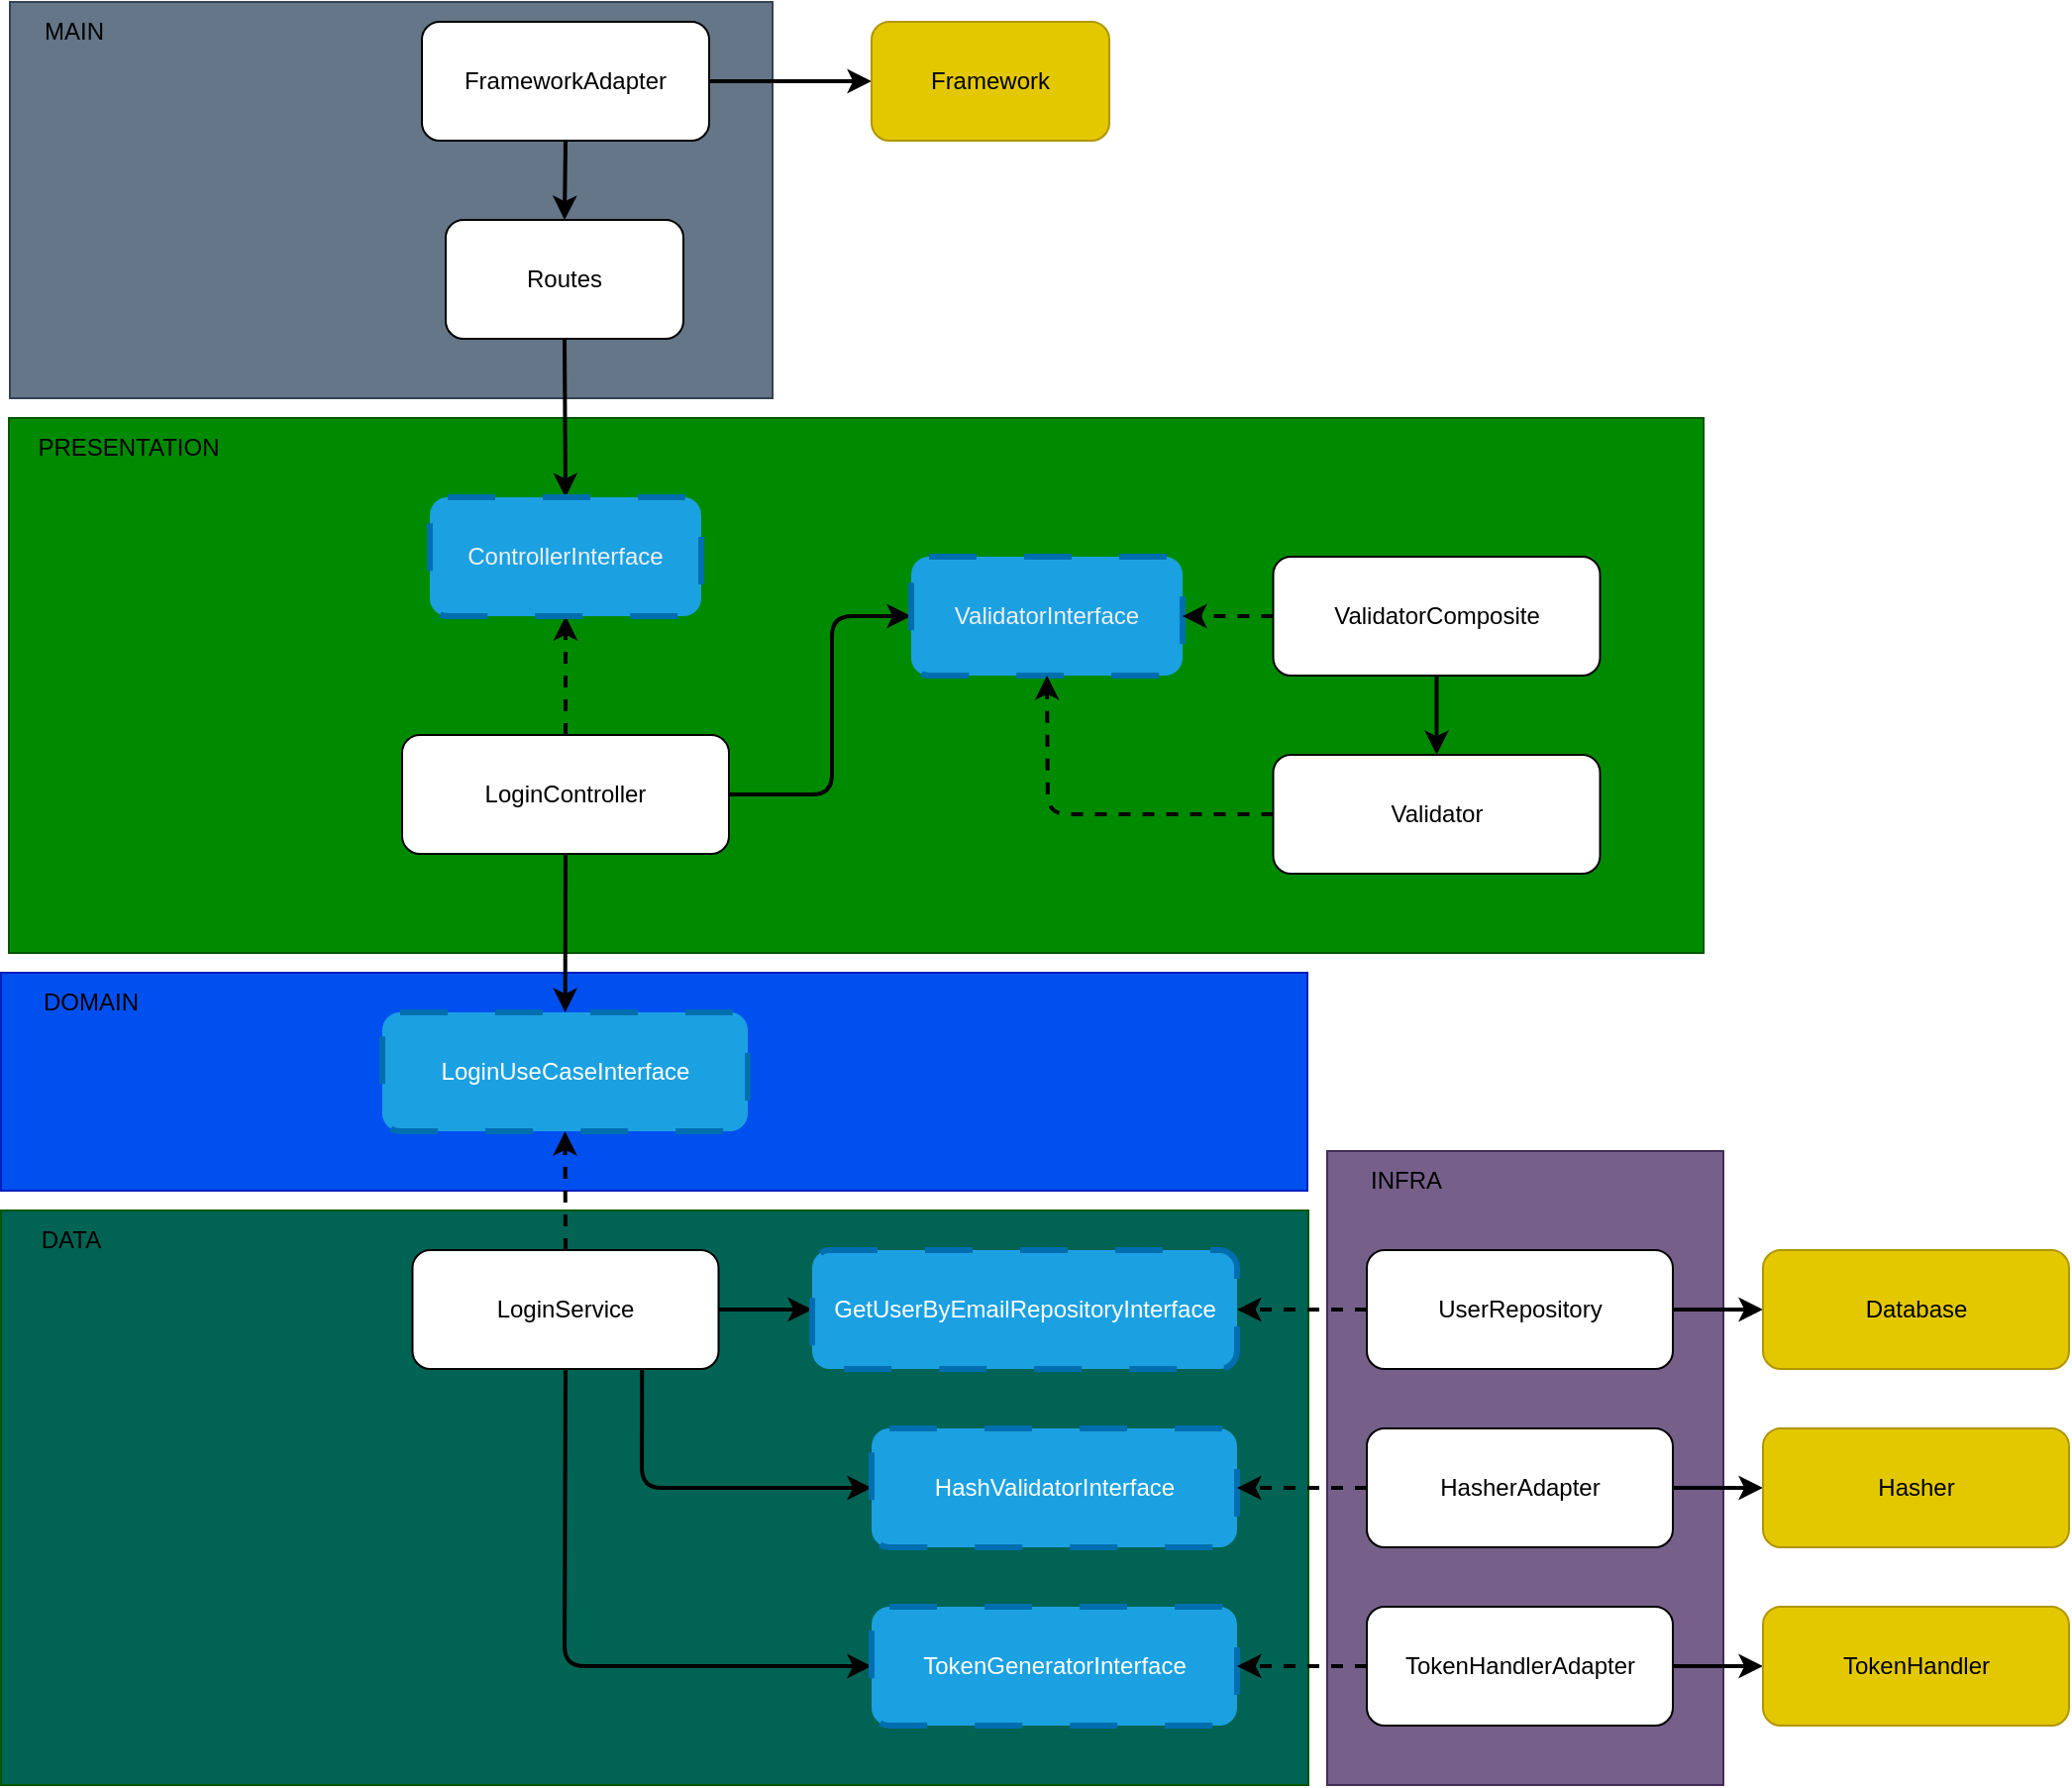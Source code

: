 <mxfile>
    <diagram id="zK1dI7uxoi_cO0yVkpNh" name="Page-1">
        <mxGraphModel dx="1074" dy="681" grid="1" gridSize="10" guides="1" tooltips="1" connect="1" arrows="1" fold="1" page="1" pageScale="1" pageWidth="850" pageHeight="1100" math="0" shadow="0">
            <root>
                <mxCell id="0"/>
                <mxCell id="1" parent="0"/>
                <mxCell id="94" value="" style="rounded=0;whiteSpace=wrap;html=1;fillColor=#006353;fontColor=#ffffff;strokeColor=#005700;" parent="1" vertex="1">
                    <mxGeometry x="140.5" y="640" width="660" height="290" as="geometry"/>
                </mxCell>
                <mxCell id="28" value="" style="rounded=0;whiteSpace=wrap;html=1;fillColor=#76608a;fontColor=#ffffff;strokeColor=#432D57;" parent="1" vertex="1">
                    <mxGeometry x="810" y="610" width="200" height="320" as="geometry"/>
                </mxCell>
                <mxCell id="25" value="" style="rounded=0;whiteSpace=wrap;html=1;fillColor=#0050ef;fontColor=#ffffff;strokeColor=#001DBC;" parent="1" vertex="1">
                    <mxGeometry x="140.5" y="520" width="659.5" height="110" as="geometry"/>
                </mxCell>
                <mxCell id="23" value="" style="rounded=0;whiteSpace=wrap;html=1;fillColor=#008a00;fontColor=#ffffff;strokeColor=#005700;" parent="1" vertex="1">
                    <mxGeometry x="144.5" y="240" width="855.5" height="270" as="geometry"/>
                </mxCell>
                <mxCell id="21" value="" style="rounded=0;whiteSpace=wrap;html=1;fillColor=#647687;fontColor=#ffffff;strokeColor=#314354;" parent="1" vertex="1">
                    <mxGeometry x="145" y="30" width="385" height="200" as="geometry"/>
                </mxCell>
                <mxCell id="13" style="edgeStyle=none;html=1;exitX=0.5;exitY=1;exitDx=0;exitDy=0;entryX=0.5;entryY=0;entryDx=0;entryDy=0;strokeWidth=2;" parent="1" source="9" target="10" edge="1">
                    <mxGeometry relative="1" as="geometry"/>
                </mxCell>
                <mxCell id="64" style="edgeStyle=none;html=1;exitX=1;exitY=0.5;exitDx=0;exitDy=0;entryX=0;entryY=0.5;entryDx=0;entryDy=0;strokeWidth=2;" parent="1" source="9" target="62" edge="1">
                    <mxGeometry relative="1" as="geometry"/>
                </mxCell>
                <mxCell id="9" value="FrameworkAdapter" style="rounded=1;whiteSpace=wrap;html=1;" parent="1" vertex="1">
                    <mxGeometry x="353" y="40" width="145" height="60" as="geometry"/>
                </mxCell>
                <mxCell id="42" style="edgeStyle=none;html=1;exitX=0.5;exitY=1;exitDx=0;exitDy=0;entryX=0.5;entryY=0;entryDx=0;entryDy=0;strokeWidth=2;" parent="1" source="10" target="40" edge="1">
                    <mxGeometry relative="1" as="geometry"/>
                </mxCell>
                <mxCell id="10" value="Routes" style="rounded=1;whiteSpace=wrap;html=1;" parent="1" vertex="1">
                    <mxGeometry x="365" y="140" width="120" height="60" as="geometry"/>
                </mxCell>
                <mxCell id="38" style="edgeStyle=none;html=1;exitX=0.5;exitY=1;exitDx=0;exitDy=0;strokeWidth=2;" parent="1" source="11" target="37" edge="1">
                    <mxGeometry relative="1" as="geometry"/>
                </mxCell>
                <mxCell id="41" style="edgeStyle=none;html=1;exitX=0.5;exitY=0;exitDx=0;exitDy=0;entryX=0.5;entryY=1;entryDx=0;entryDy=0;dashed=1;strokeWidth=2;" parent="1" source="11" target="40" edge="1">
                    <mxGeometry relative="1" as="geometry"/>
                </mxCell>
                <mxCell id="75" style="edgeStyle=none;html=1;exitX=1;exitY=0.5;exitDx=0;exitDy=0;entryX=0;entryY=0.5;entryDx=0;entryDy=0;strokeWidth=2;" parent="1" source="11" target="83" edge="1">
                    <mxGeometry relative="1" as="geometry">
                        <mxPoint x="550" y="430" as="targetPoint"/>
                        <Array as="points">
                            <mxPoint x="560" y="430"/>
                            <mxPoint x="560" y="340"/>
                        </Array>
                    </mxGeometry>
                </mxCell>
                <mxCell id="11" value="LoginController" style="rounded=1;whiteSpace=wrap;html=1;" parent="1" vertex="1">
                    <mxGeometry x="343" y="400" width="165" height="60" as="geometry"/>
                </mxCell>
                <mxCell id="34" style="edgeStyle=none;html=1;exitX=1;exitY=0.5;exitDx=0;exitDy=0;entryX=0;entryY=0.5;entryDx=0;entryDy=0;strokeWidth=2;" parent="1" source="14" target="33" edge="1">
                    <mxGeometry relative="1" as="geometry"/>
                </mxCell>
                <mxCell id="39" style="edgeStyle=none;html=1;exitX=0.5;exitY=0;exitDx=0;exitDy=0;entryX=0.5;entryY=1;entryDx=0;entryDy=0;strokeWidth=2;dashed=1;" parent="1" source="14" target="37" edge="1">
                    <mxGeometry relative="1" as="geometry"/>
                </mxCell>
                <mxCell id="66" style="edgeStyle=none;html=1;exitX=0.75;exitY=1;exitDx=0;exitDy=0;entryX=0;entryY=0.5;entryDx=0;entryDy=0;strokeWidth=2;" parent="1" source="14" target="65" edge="1">
                    <mxGeometry relative="1" as="geometry">
                        <Array as="points">
                            <mxPoint x="464" y="780"/>
                        </Array>
                    </mxGeometry>
                </mxCell>
                <mxCell id="82" style="edgeStyle=none;html=1;exitX=0.5;exitY=1;exitDx=0;exitDy=0;entryX=0;entryY=0.5;entryDx=0;entryDy=0;strokeWidth=2;" parent="1" source="14" target="77" edge="1">
                    <mxGeometry relative="1" as="geometry">
                        <Array as="points">
                            <mxPoint x="425" y="870"/>
                        </Array>
                    </mxGeometry>
                </mxCell>
                <mxCell id="14" value="LoginService" style="rounded=1;whiteSpace=wrap;html=1;" parent="1" vertex="1">
                    <mxGeometry x="348.25" y="660" width="154.5" height="60" as="geometry"/>
                </mxCell>
                <mxCell id="36" style="edgeStyle=none;html=1;exitX=0;exitY=0.5;exitDx=0;exitDy=0;entryX=1;entryY=0.5;entryDx=0;entryDy=0;dashed=1;strokeWidth=2;" parent="1" source="16" target="33" edge="1">
                    <mxGeometry relative="1" as="geometry"/>
                </mxCell>
                <mxCell id="63" style="edgeStyle=none;html=1;exitX=1;exitY=0.5;exitDx=0;exitDy=0;entryX=0;entryY=0.5;entryDx=0;entryDy=0;strokeWidth=2;" parent="1" source="16" target="18" edge="1">
                    <mxGeometry relative="1" as="geometry"/>
                </mxCell>
                <mxCell id="16" value="UserRepository" style="rounded=1;whiteSpace=wrap;html=1;" parent="1" vertex="1">
                    <mxGeometry x="830" y="660" width="154.5" height="60" as="geometry"/>
                </mxCell>
                <mxCell id="18" value="Database" style="rounded=1;whiteSpace=wrap;html=1;fillColor=#e3c800;fontColor=#000000;strokeColor=#B09500;" parent="1" vertex="1">
                    <mxGeometry x="1030" y="660" width="154.5" height="60" as="geometry"/>
                </mxCell>
                <mxCell id="22" value="MAIN" style="text;html=1;strokeColor=none;fillColor=none;align=center;verticalAlign=middle;whiteSpace=wrap;rounded=0;" parent="1" vertex="1">
                    <mxGeometry x="145" y="30" width="65" height="30" as="geometry"/>
                </mxCell>
                <mxCell id="24" value="PRESENTATION" style="text;html=1;strokeColor=none;fillColor=none;align=center;verticalAlign=middle;whiteSpace=wrap;rounded=0;" parent="1" vertex="1">
                    <mxGeometry x="144.5" y="240" width="120" height="30" as="geometry"/>
                </mxCell>
                <mxCell id="26" value="DOMAIN" style="text;html=1;strokeColor=none;fillColor=none;align=center;verticalAlign=middle;whiteSpace=wrap;rounded=0;" parent="1" vertex="1">
                    <mxGeometry x="140.5" y="520" width="90" height="30" as="geometry"/>
                </mxCell>
                <mxCell id="29" value="INFRA" style="text;html=1;strokeColor=none;fillColor=none;align=center;verticalAlign=middle;whiteSpace=wrap;rounded=0;" parent="1" vertex="1">
                    <mxGeometry x="810" y="610" width="80" height="30" as="geometry"/>
                </mxCell>
                <mxCell id="33" value="GetUserByEmailRepositoryInterface" style="rounded=1;whiteSpace=wrap;html=1;dashed=1;dashPattern=8 8;strokeWidth=3;fillColor=#1ba1e2;fontColor=#ffffff;strokeColor=#006EAF;" parent="1" vertex="1">
                    <mxGeometry x="550" y="660" width="214.5" height="60" as="geometry"/>
                </mxCell>
                <mxCell id="37" value="LoginUseCaseInterface" style="rounded=1;whiteSpace=wrap;html=1;dashed=1;dashPattern=8 8;strokeWidth=3;fillColor=#1ba1e2;fontColor=#ffffff;strokeColor=#006EAF;" parent="1" vertex="1">
                    <mxGeometry x="333" y="540" width="184.5" height="60" as="geometry"/>
                </mxCell>
                <mxCell id="40" value="&lt;span style=&quot;color: rgb(240, 240, 240);&quot;&gt;ControllerInterface&lt;/span&gt;" style="rounded=1;whiteSpace=wrap;html=1;dashed=1;dashPattern=8 8;strokeWidth=3;fillColor=#1ba1e2;fontColor=#ffffff;strokeColor=#006EAF;" parent="1" vertex="1">
                    <mxGeometry x="357" y="280" width="137" height="60" as="geometry"/>
                </mxCell>
                <mxCell id="62" value="Framework" style="rounded=1;whiteSpace=wrap;html=1;fillColor=#e3c800;fontColor=#000000;strokeColor=#B09500;" parent="1" vertex="1">
                    <mxGeometry x="580" y="40" width="120" height="60" as="geometry"/>
                </mxCell>
                <mxCell id="65" value="HashValidatorInterface" style="rounded=1;whiteSpace=wrap;html=1;dashed=1;dashPattern=8 8;strokeWidth=3;fillColor=#1ba1e2;fontColor=#ffffff;strokeColor=#006EAF;" parent="1" vertex="1">
                    <mxGeometry x="580" y="750" width="184.5" height="60" as="geometry"/>
                </mxCell>
                <mxCell id="68" style="edgeStyle=none;html=1;exitX=0;exitY=0.5;exitDx=0;exitDy=0;entryX=1;entryY=0.5;entryDx=0;entryDy=0;strokeWidth=2;dashed=1;" parent="1" source="67" target="65" edge="1">
                    <mxGeometry relative="1" as="geometry"/>
                </mxCell>
                <mxCell id="70" style="edgeStyle=none;html=1;exitX=1;exitY=0.5;exitDx=0;exitDy=0;entryX=0;entryY=0.5;entryDx=0;entryDy=0;strokeWidth=2;" parent="1" source="67" target="69" edge="1">
                    <mxGeometry relative="1" as="geometry"/>
                </mxCell>
                <mxCell id="67" value="HasherAdapter" style="rounded=1;whiteSpace=wrap;html=1;" parent="1" vertex="1">
                    <mxGeometry x="830" y="750" width="154.5" height="60" as="geometry"/>
                </mxCell>
                <mxCell id="69" value="Hasher" style="rounded=1;whiteSpace=wrap;html=1;fillColor=#e3c800;fontColor=#000000;strokeColor=#B09500;" parent="1" vertex="1">
                    <mxGeometry x="1030" y="750" width="154.5" height="60" as="geometry"/>
                </mxCell>
                <mxCell id="77" value="TokenGeneratorInterface" style="rounded=1;whiteSpace=wrap;html=1;dashed=1;dashPattern=8 8;strokeWidth=3;fillColor=#1ba1e2;fontColor=#ffffff;strokeColor=#006EAF;" parent="1" vertex="1">
                    <mxGeometry x="580" y="840" width="184.5" height="60" as="geometry"/>
                </mxCell>
                <mxCell id="78" style="edgeStyle=none;html=1;exitX=1;exitY=0.5;exitDx=0;exitDy=0;entryX=0;entryY=0.5;entryDx=0;entryDy=0;strokeWidth=2;" parent="1" source="79" target="80" edge="1">
                    <mxGeometry relative="1" as="geometry"/>
                </mxCell>
                <mxCell id="81" style="edgeStyle=none;html=1;exitX=0;exitY=0.5;exitDx=0;exitDy=0;entryX=1;entryY=0.5;entryDx=0;entryDy=0;strokeWidth=2;dashed=1;" parent="1" source="79" target="77" edge="1">
                    <mxGeometry relative="1" as="geometry"/>
                </mxCell>
                <mxCell id="79" value="TokenHandlerAdapter" style="rounded=1;whiteSpace=wrap;html=1;" parent="1" vertex="1">
                    <mxGeometry x="830" y="840" width="154.5" height="60" as="geometry"/>
                </mxCell>
                <mxCell id="80" value="TokenHandler" style="rounded=1;whiteSpace=wrap;html=1;fillColor=#e3c800;fontColor=#000000;strokeColor=#B09500;" parent="1" vertex="1">
                    <mxGeometry x="1030" y="840" width="154.5" height="60" as="geometry"/>
                </mxCell>
                <mxCell id="83" value="&lt;span style=&quot;color: rgb(240, 240, 240);&quot;&gt;ValidatorInterface&lt;/span&gt;" style="rounded=1;whiteSpace=wrap;html=1;dashed=1;dashPattern=8 8;strokeWidth=3;fillColor=#1ba1e2;fontColor=#ffffff;strokeColor=#006EAF;" parent="1" vertex="1">
                    <mxGeometry x="600" y="310" width="137" height="60" as="geometry"/>
                </mxCell>
                <mxCell id="84" style="edgeStyle=none;html=1;exitX=0;exitY=0.5;exitDx=0;exitDy=0;entryX=1;entryY=0.5;entryDx=0;entryDy=0;strokeWidth=2;dashed=1;" parent="1" source="86" target="83" edge="1">
                    <mxGeometry relative="1" as="geometry"/>
                </mxCell>
                <mxCell id="96" style="edgeStyle=none;html=1;exitX=0.5;exitY=1;exitDx=0;exitDy=0;entryX=0.5;entryY=0;entryDx=0;entryDy=0;strokeWidth=2;" edge="1" parent="1" source="86" target="89">
                    <mxGeometry relative="1" as="geometry"/>
                </mxCell>
                <mxCell id="86" value="ValidatorComposite" style="rounded=1;whiteSpace=wrap;html=1;" parent="1" vertex="1">
                    <mxGeometry x="782.75" y="310" width="165" height="60" as="geometry"/>
                </mxCell>
                <mxCell id="88" style="edgeStyle=none;html=1;exitX=0;exitY=0.5;exitDx=0;exitDy=0;entryX=0.5;entryY=1;entryDx=0;entryDy=0;strokeWidth=2;dashed=1;" parent="1" source="89" target="83" edge="1">
                    <mxGeometry relative="1" as="geometry">
                        <Array as="points">
                            <mxPoint x="669" y="440"/>
                        </Array>
                    </mxGeometry>
                </mxCell>
                <mxCell id="89" value="Validator" style="rounded=1;whiteSpace=wrap;html=1;" parent="1" vertex="1">
                    <mxGeometry x="782.75" y="410" width="165" height="60" as="geometry"/>
                </mxCell>
                <mxCell id="95" value="DATA" style="text;html=1;strokeColor=none;fillColor=none;align=center;verticalAlign=middle;whiteSpace=wrap;rounded=0;" parent="1" vertex="1">
                    <mxGeometry x="140.5" y="640" width="69.5" height="30" as="geometry"/>
                </mxCell>
            </root>
        </mxGraphModel>
    </diagram>
</mxfile>